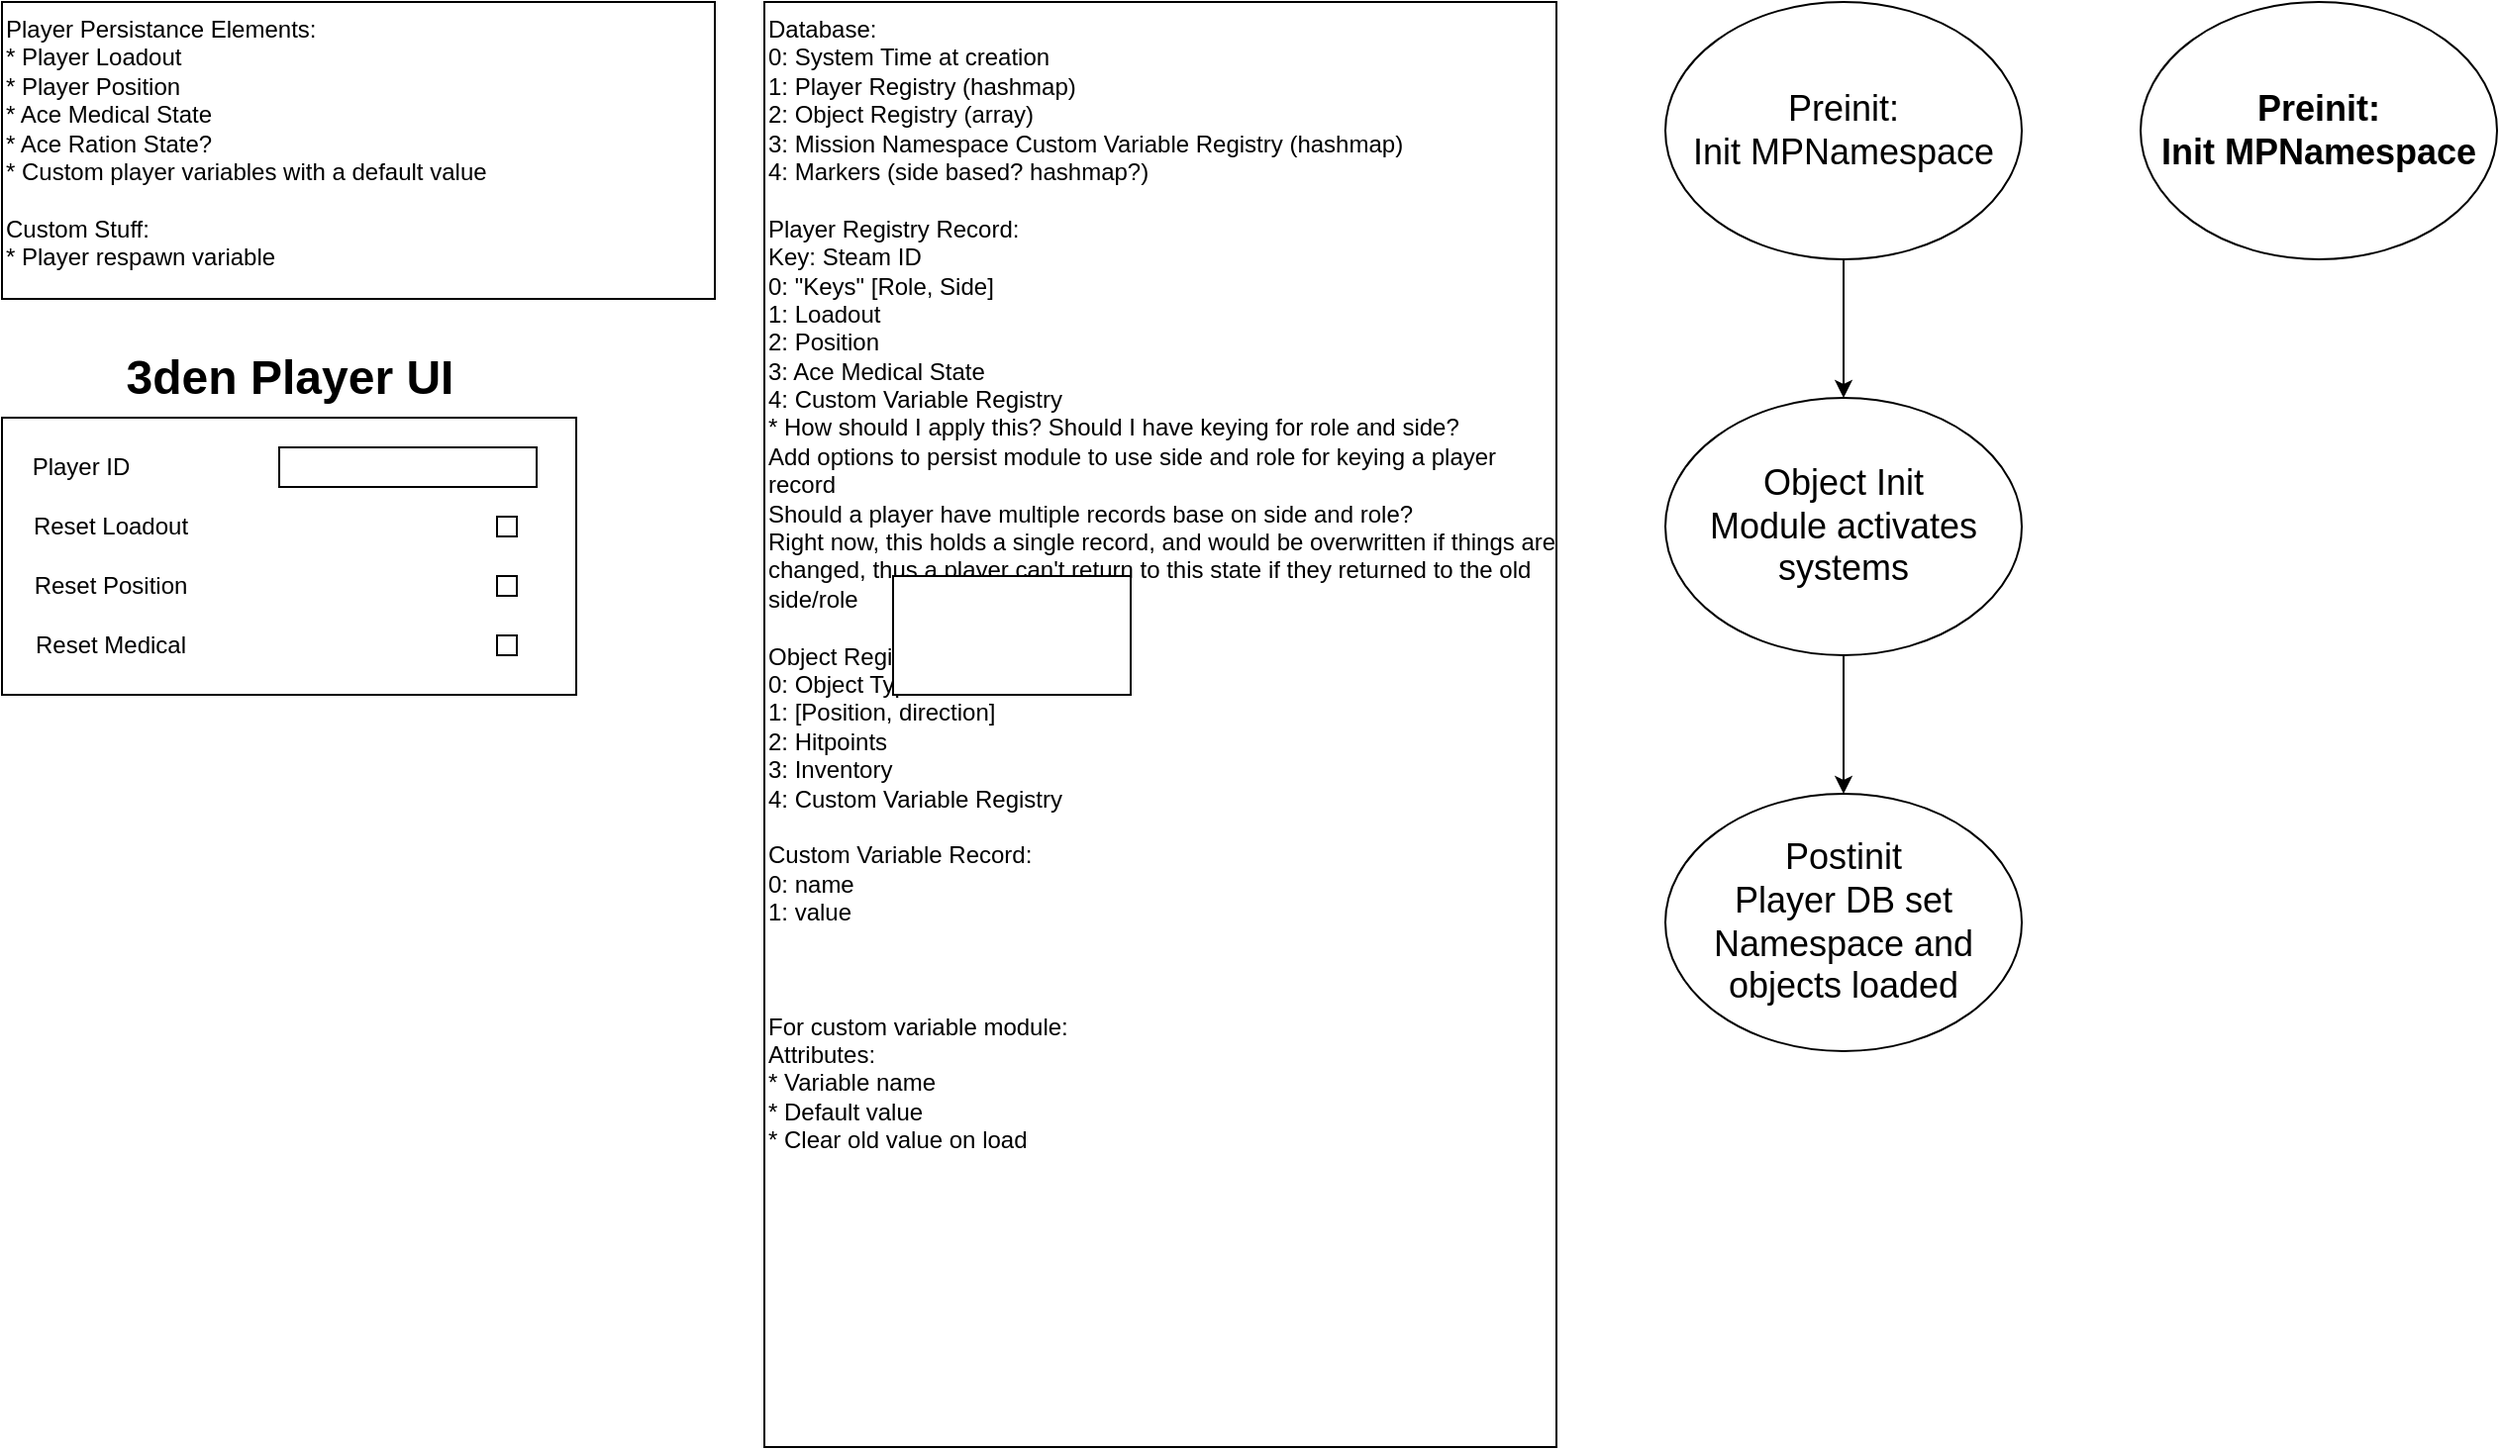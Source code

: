 <mxfile>
    <diagram id="iwc2O81dyxZiJ7qCZxJC" name="Page-1">
        <mxGraphModel dx="774" dy="363" grid="1" gridSize="10" guides="1" tooltips="1" connect="1" arrows="1" fold="1" page="1" pageScale="1" pageWidth="850" pageHeight="1100" math="0" shadow="0">
            <root>
                <mxCell id="0"/>
                <mxCell id="1" parent="0"/>
                <mxCell id="2" value="Player Persistance Elements:&lt;br&gt;* Player Loadout&lt;br&gt;* Player Position&lt;br&gt;* Ace Medical State&lt;br&gt;* Ace Ration State?&lt;br&gt;* Custom player variables with a default value&lt;br&gt;&lt;br&gt;Custom Stuff:&lt;br&gt;* Player respawn variable&lt;br&gt;" style="rounded=0;whiteSpace=wrap;html=1;align=left;verticalAlign=top;" parent="1" vertex="1">
                    <mxGeometry x="40" y="40" width="360" height="150" as="geometry"/>
                </mxCell>
                <mxCell id="3" value="Database:&lt;br&gt;0: System Time at creation&lt;br&gt;1: Player Registry (hashmap)&lt;br&gt;2: Object Registry (array)&lt;br&gt;3: Mission Namespace Custom Variable Registry (hashmap)&lt;br&gt;4: Markers (side based? hashmap?)&lt;br&gt;&lt;br&gt;Player Registry Record:&lt;br&gt;Key: Steam ID&lt;br&gt;0: &quot;Keys&quot; [Role, Side]&lt;br&gt;1: Loadout&lt;br&gt;2: Position&lt;br&gt;3: Ace Medical State&lt;br&gt;4: Custom Variable Registry&lt;br&gt;* How should I apply this? Should I have keying for role and side?&lt;br&gt;Add options to persist module to use side and role for keying a player record&lt;br&gt;Should a player have multiple records base on side and role?&lt;br&gt;Right now, this holds a single record, and would be overwritten if things are changed, thus a player can't return to this state if they returned to the old side/role&lt;br&gt;&lt;br&gt;Object Registry Record:&lt;br&gt;0: Object Type&lt;br&gt;1: [Position, direction]&lt;br&gt;2: Hitpoints&lt;br&gt;3: Inventory&lt;br&gt;4: Custom Variable Registry&lt;br&gt;&lt;br&gt;Custom Variable Record:&lt;br&gt;0: name&lt;br&gt;1: value&lt;br&gt;&lt;br&gt;&lt;br&gt;&lt;br&gt;For custom variable module:&lt;br&gt;Attributes:&lt;br&gt;* Variable name&lt;br&gt;* Default value&lt;br&gt;* Clear old value on load" style="rounded=0;whiteSpace=wrap;html=1;align=left;verticalAlign=top;" parent="1" vertex="1">
                    <mxGeometry x="425" y="40" width="400" height="730" as="geometry"/>
                </mxCell>
                <mxCell id="8" style="edgeStyle=none;html=1;entryX=0.5;entryY=0;entryDx=0;entryDy=0;fontSize=18;" parent="1" source="5" target="7" edge="1">
                    <mxGeometry relative="1" as="geometry"/>
                </mxCell>
                <mxCell id="5" value="Preinit:&lt;br&gt;Init MPNamespace" style="ellipse;whiteSpace=wrap;html=1;fontSize=18;verticalAlign=middle;" parent="1" vertex="1">
                    <mxGeometry x="880" y="40" width="180" height="130" as="geometry"/>
                </mxCell>
                <mxCell id="11" style="edgeStyle=none;html=1;entryX=0.5;entryY=0;entryDx=0;entryDy=0;fontSize=18;" parent="1" source="7" target="10" edge="1">
                    <mxGeometry relative="1" as="geometry"/>
                </mxCell>
                <mxCell id="7" value="Object Init&lt;br&gt;Module activates&lt;br&gt;systems" style="ellipse;whiteSpace=wrap;html=1;fontSize=18;verticalAlign=middle;" parent="1" vertex="1">
                    <mxGeometry x="880" y="240" width="180" height="130" as="geometry"/>
                </mxCell>
                <mxCell id="10" value="Postinit&lt;br&gt;Player DB set&lt;br&gt;Namespace and&lt;br&gt;objects loaded" style="ellipse;whiteSpace=wrap;html=1;fontSize=18;verticalAlign=middle;" parent="1" vertex="1">
                    <mxGeometry x="880" y="440" width="180" height="130" as="geometry"/>
                </mxCell>
                <mxCell id="12" value="Preinit:&lt;br&gt;Init MPNamespace" style="ellipse;whiteSpace=wrap;html=1;fontSize=18;verticalAlign=middle;fontStyle=1" parent="1" vertex="1">
                    <mxGeometry x="1120" y="40" width="180" height="130" as="geometry"/>
                </mxCell>
                <mxCell id="13" value="" style="rounded=0;whiteSpace=wrap;html=1;" vertex="1" parent="1">
                    <mxGeometry x="490" y="330" width="120" height="60" as="geometry"/>
                </mxCell>
                <mxCell id="14" value="" style="rounded=0;whiteSpace=wrap;html=1;" vertex="1" parent="1">
                    <mxGeometry x="40" y="250" width="290" height="140" as="geometry"/>
                </mxCell>
                <mxCell id="15" value="3den Player UI" style="text;strokeColor=none;fillColor=none;html=1;fontSize=24;fontStyle=1;verticalAlign=middle;align=center;" vertex="1" parent="1">
                    <mxGeometry x="135" y="210" width="100" height="40" as="geometry"/>
                </mxCell>
                <mxCell id="18" value="Player ID" style="text;html=1;strokeColor=none;fillColor=none;align=center;verticalAlign=middle;whiteSpace=wrap;rounded=0;" vertex="1" parent="1">
                    <mxGeometry x="50" y="260" width="60" height="30" as="geometry"/>
                </mxCell>
                <mxCell id="19" value="" style="rounded=0;whiteSpace=wrap;html=1;" vertex="1" parent="1">
                    <mxGeometry x="180" y="265" width="130" height="20" as="geometry"/>
                </mxCell>
                <mxCell id="20" value="Reset Loadout" style="text;html=1;strokeColor=none;fillColor=none;align=center;verticalAlign=middle;whiteSpace=wrap;rounded=0;" vertex="1" parent="1">
                    <mxGeometry x="50" y="290" width="90" height="30" as="geometry"/>
                </mxCell>
                <mxCell id="21" value="" style="rounded=0;whiteSpace=wrap;html=1;" vertex="1" parent="1">
                    <mxGeometry x="290" y="300" width="10" height="10" as="geometry"/>
                </mxCell>
                <mxCell id="24" value="Reset Position" style="text;html=1;strokeColor=none;fillColor=none;align=center;verticalAlign=middle;whiteSpace=wrap;rounded=0;" vertex="1" parent="1">
                    <mxGeometry x="50" y="320" width="90" height="30" as="geometry"/>
                </mxCell>
                <mxCell id="25" value="" style="rounded=0;whiteSpace=wrap;html=1;" vertex="1" parent="1">
                    <mxGeometry x="290" y="330" width="10" height="10" as="geometry"/>
                </mxCell>
                <mxCell id="26" value="Reset Medical" style="text;html=1;strokeColor=none;fillColor=none;align=center;verticalAlign=middle;whiteSpace=wrap;rounded=0;" vertex="1" parent="1">
                    <mxGeometry x="50" y="350" width="90" height="30" as="geometry"/>
                </mxCell>
                <mxCell id="27" value="" style="rounded=0;whiteSpace=wrap;html=1;" vertex="1" parent="1">
                    <mxGeometry x="290" y="360" width="10" height="10" as="geometry"/>
                </mxCell>
            </root>
        </mxGraphModel>
    </diagram>
</mxfile>